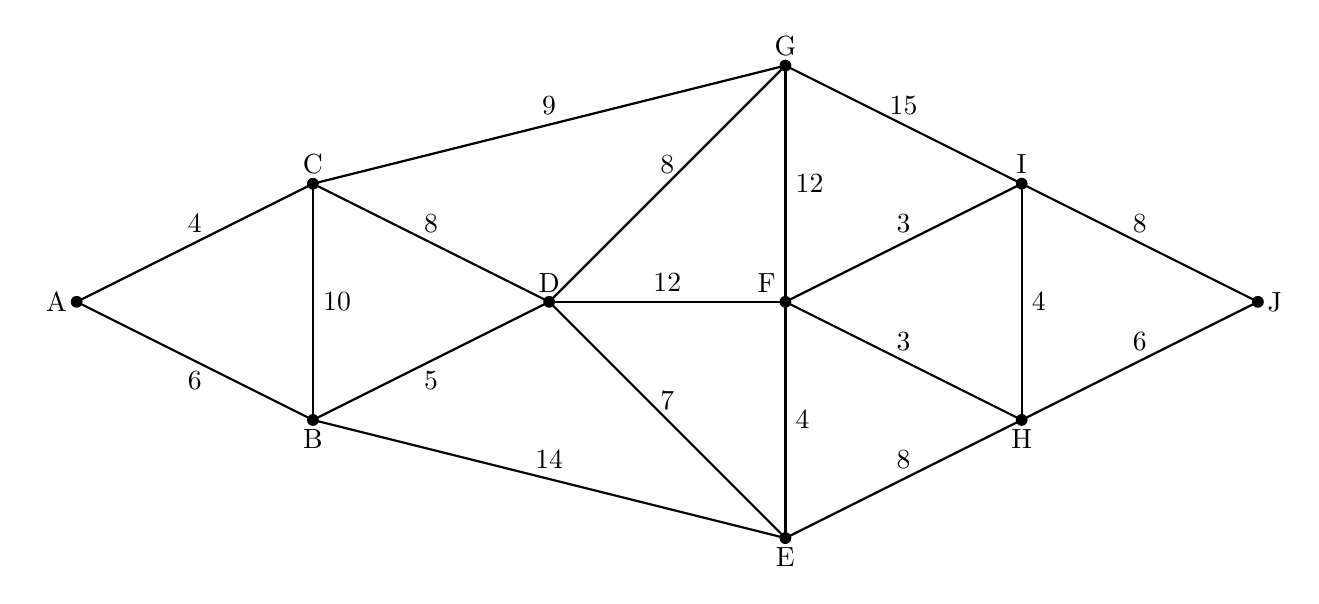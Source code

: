 \usetikzlibrary{patterns}
\begin{tikzpicture}

\tikzstyle{edge} = [draw, thick]
\tikzstyle{vertex} = [draw] 

\begin{scope}[scale=1.5]

\coordinate (A) at (-2,1);
\coordinate (B) at (0,0);
\coordinate (C) at (0,2);
\coordinate (D) at (2,1);


\coordinate (E) at (4,-1);
\coordinate (F) at (4,1);
\coordinate (G) at (4,3);

\coordinate (H) at (6,0);
\coordinate (I) at (6,2);

\coordinate (J) at (8,1);

\foreach \V/\pos in {A/left,B/below,C/above,D/above,E/below,F/above left,G/above,H/below,I/above,J/right}{
  \fill (\V) circle(0.05);
  \node[\pos] at (\V) {\V};
}


\draw[edge] (A)--(B) node[midway,below]{6};
\draw[edge] (A)--(C) node[midway,above]{4};
\draw[edge] (D)--(B) node[midway,below]{5};
\draw[edge] (D)--(C) node[midway,above]{8};
\draw[edge] (B)--(C) node[midway,right]{10};


\draw[edge] (B)--(E) node[midway,above]{14};
\draw[edge] (D)--(F) node[midway,above]{12};
\draw[edge] (C)--(G) node[midway,above]{9};
\draw[edge] (D)--(E) node[midway,above]{7};
\draw[edge] (D)--(G) node[midway,above]{8};

\draw[edge] (G)--(I) node[midway,above]{15};
\draw[edge] (E)--(H) node[midway,above]{8};
\draw[edge] (F)--(I) node[midway,above]{3};
\draw[edge] (F)--(H) node[midway,above]{3};

\draw[edge] (G)--(F) node[midway,right]{12};
\draw[edge] (E)--(F) node[midway,right]{4};

\draw[edge] (I)--(H) node[midway,right]{4};

\draw[edge] (J)--(H) node[midway,above]{6};
\draw[edge] (J)--(I) node[midway,above]{8};



\end{scope}

\end{tikzpicture}